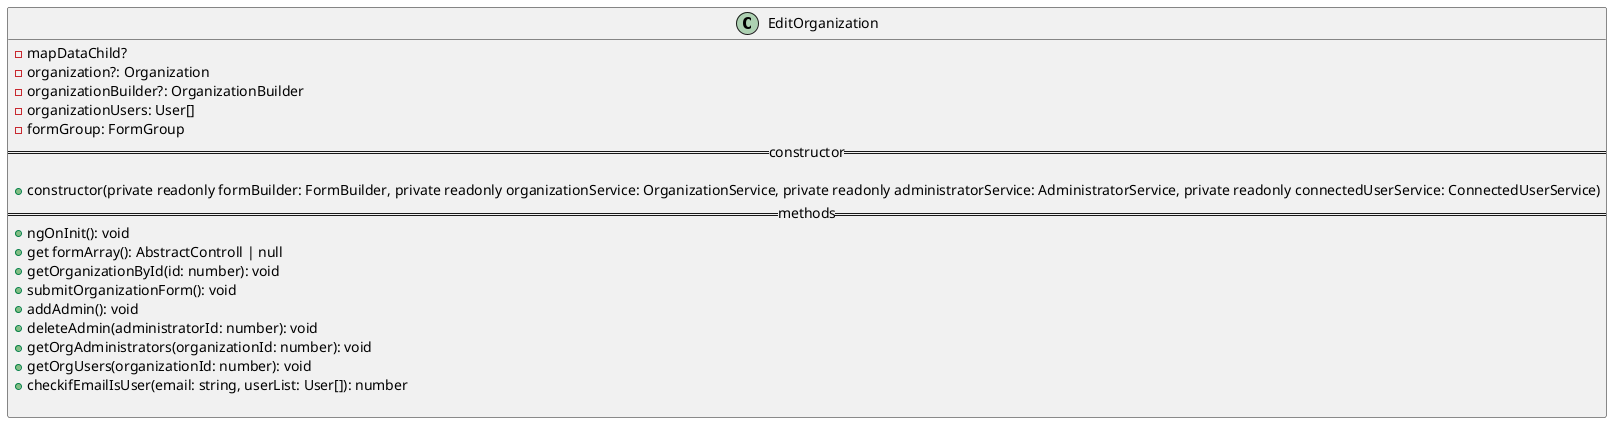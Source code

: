 @startuml EditOrganizationComponent
class EditOrganization {
  - mapDataChild?
  - organization?: Organization
  - organizationBuilder?: OrganizationBuilder
  - organizationUsers: User[]
  - formGroup: FormGroup
  == constructor ==

  + constructor(private readonly formBuilder: FormBuilder, private readonly organizationService: OrganizationService, private readonly administratorService: AdministratorService, private readonly connectedUserService: ConnectedUserService)
  == methods ==
  + ngOnInit(): void
  + get formArray(): AbstractControll | null
  + getOrganizationById(id: number): void
  + submitOrganizationForm(): void
  + addAdmin(): void
  + deleteAdmin(administratorId: number): void
  + getOrgAdministrators(organizationId: number): void
  + getOrgUsers(organizationId: number): void
  + checkifEmailIsUser(email: string, userList: User[]): number

}
@enduml
